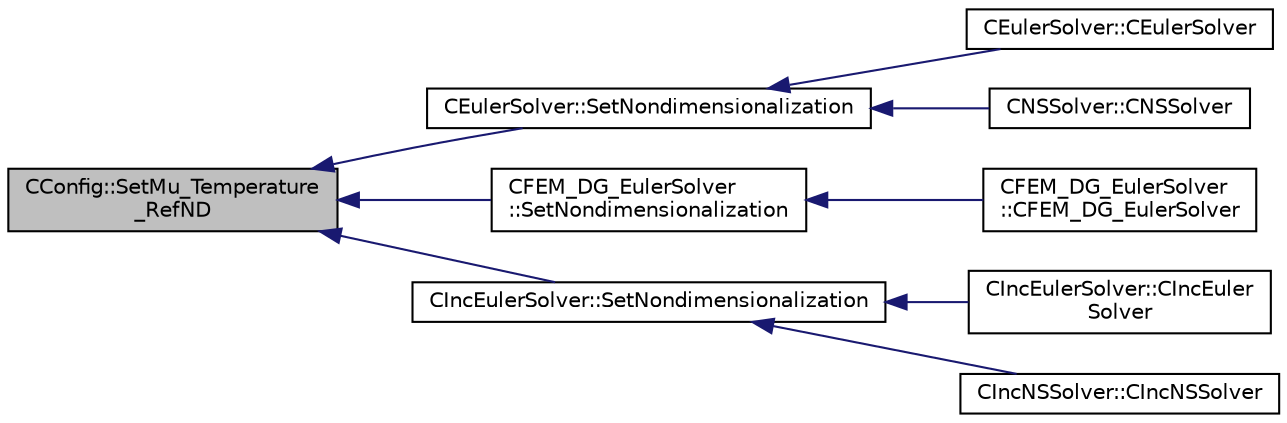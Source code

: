 digraph "CConfig::SetMu_Temperature_RefND"
{
  edge [fontname="Helvetica",fontsize="10",labelfontname="Helvetica",labelfontsize="10"];
  node [fontname="Helvetica",fontsize="10",shape=record];
  rankdir="LR";
  Node15097 [label="CConfig::SetMu_Temperature\l_RefND",height=0.2,width=0.4,color="black", fillcolor="grey75", style="filled", fontcolor="black"];
  Node15097 -> Node15098 [dir="back",color="midnightblue",fontsize="10",style="solid",fontname="Helvetica"];
  Node15098 [label="CEulerSolver::SetNondimensionalization",height=0.2,width=0.4,color="black", fillcolor="white", style="filled",URL="$class_c_euler_solver.html#a1c633d6e77fefb2e76308e2ba0af0c2c",tooltip="Set the solver nondimensionalization. "];
  Node15098 -> Node15099 [dir="back",color="midnightblue",fontsize="10",style="solid",fontname="Helvetica"];
  Node15099 [label="CEulerSolver::CEulerSolver",height=0.2,width=0.4,color="black", fillcolor="white", style="filled",URL="$class_c_euler_solver.html#ae1e74218b4e943111b100d7ddcbd4db9"];
  Node15098 -> Node15100 [dir="back",color="midnightblue",fontsize="10",style="solid",fontname="Helvetica"];
  Node15100 [label="CNSSolver::CNSSolver",height=0.2,width=0.4,color="black", fillcolor="white", style="filled",URL="$class_c_n_s_solver.html#a2a8ad49c42b4546696e631cf44b7788b"];
  Node15097 -> Node15101 [dir="back",color="midnightblue",fontsize="10",style="solid",fontname="Helvetica"];
  Node15101 [label="CFEM_DG_EulerSolver\l::SetNondimensionalization",height=0.2,width=0.4,color="black", fillcolor="white", style="filled",URL="$class_c_f_e_m___d_g___euler_solver.html#a31316dc2fe564329d9bb372961b10a3a",tooltip="Set the fluid solver nondimensionalization. "];
  Node15101 -> Node15102 [dir="back",color="midnightblue",fontsize="10",style="solid",fontname="Helvetica"];
  Node15102 [label="CFEM_DG_EulerSolver\l::CFEM_DG_EulerSolver",height=0.2,width=0.4,color="black", fillcolor="white", style="filled",URL="$class_c_f_e_m___d_g___euler_solver.html#a70d30ef9e7cd7620d54ec73f4b1ed28c"];
  Node15097 -> Node15103 [dir="back",color="midnightblue",fontsize="10",style="solid",fontname="Helvetica"];
  Node15103 [label="CIncEulerSolver::SetNondimensionalization",height=0.2,width=0.4,color="black", fillcolor="white", style="filled",URL="$class_c_inc_euler_solver.html#a2cffaa24417cb3803d36d38b3874d6d0",tooltip="Set the solver nondimensionalization. "];
  Node15103 -> Node15104 [dir="back",color="midnightblue",fontsize="10",style="solid",fontname="Helvetica"];
  Node15104 [label="CIncEulerSolver::CIncEuler\lSolver",height=0.2,width=0.4,color="black", fillcolor="white", style="filled",URL="$class_c_inc_euler_solver.html#a91f644b8f9a00215bac5bcd31dfc06d8"];
  Node15103 -> Node15105 [dir="back",color="midnightblue",fontsize="10",style="solid",fontname="Helvetica"];
  Node15105 [label="CIncNSSolver::CIncNSSolver",height=0.2,width=0.4,color="black", fillcolor="white", style="filled",URL="$class_c_inc_n_s_solver.html#a82152ac7e91fb1c5c073d98a1f08e2aa"];
}
